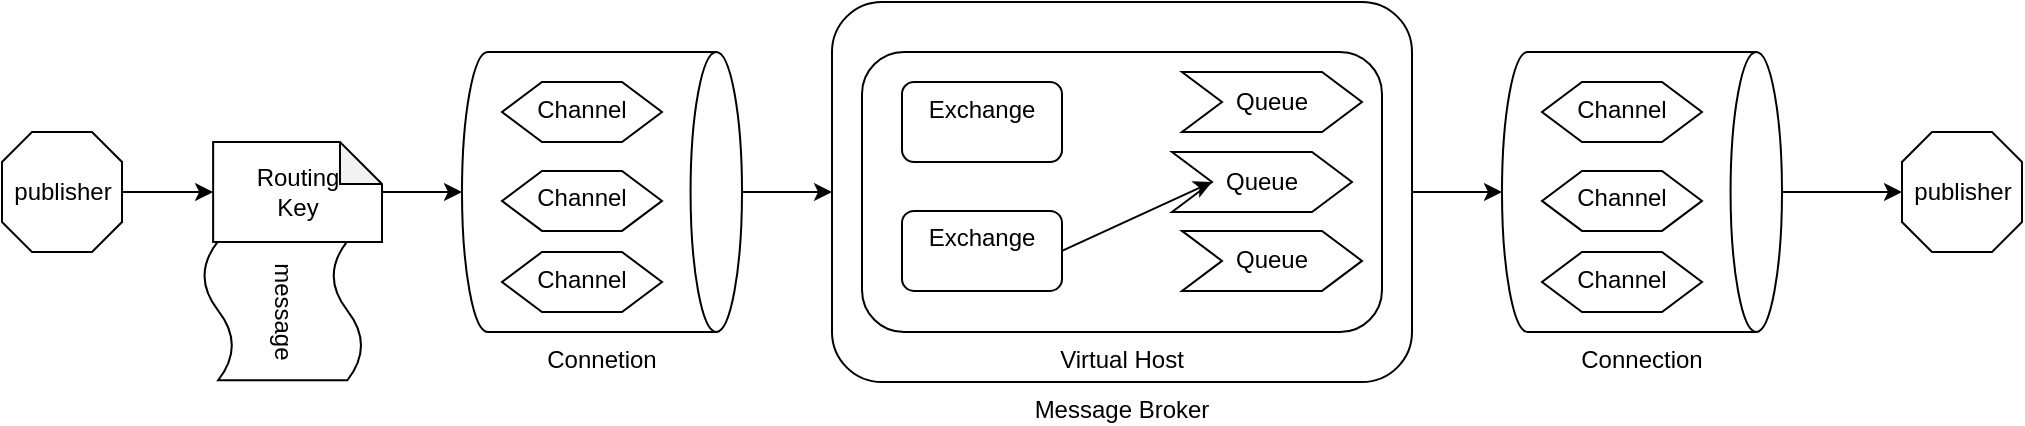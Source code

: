<mxfile version="14.9.0" type="github">
  <diagram id="pSXMaVJfG9vSArNFEclT" name="Page-1">
    <mxGraphModel dx="782" dy="469" grid="1" gridSize="10" guides="1" tooltips="1" connect="1" arrows="1" fold="1" page="1" pageScale="1" pageWidth="1169" pageHeight="827" math="0" shadow="0">
      <root>
        <mxCell id="0" />
        <mxCell id="1" parent="0" />
        <mxCell id="SAX9zWWacGMEa-CUjlbJ-36" value="" style="edgeStyle=orthogonalEdgeStyle;rounded=0;orthogonalLoop=1;jettySize=auto;html=1;" edge="1" parent="1" source="SAX9zWWacGMEa-CUjlbJ-1" target="SAX9zWWacGMEa-CUjlbJ-18">
          <mxGeometry relative="1" as="geometry" />
        </mxCell>
        <mxCell id="SAX9zWWacGMEa-CUjlbJ-1" value="publisher" style="verticalLabelPosition=middle;verticalAlign=middle;html=1;shape=mxgraph.basic.polygon;polyCoords=[[0.25,0],[0.75,0],[1,0.25],[1,0.75],[0.75,1],[0.25,1],[0,0.75],[0,0.25]];polyline=0;rotation=0;labelPosition=center;align=center;" vertex="1" parent="1">
          <mxGeometry y="105" width="60" height="60" as="geometry" />
        </mxCell>
        <mxCell id="SAX9zWWacGMEa-CUjlbJ-38" value="" style="edgeStyle=orthogonalEdgeStyle;rounded=0;orthogonalLoop=1;jettySize=auto;html=1;entryX=0;entryY=0.5;entryDx=0;entryDy=0;entryPerimeter=0;" edge="1" parent="1" source="SAX9zWWacGMEa-CUjlbJ-8" target="SAX9zWWacGMEa-CUjlbJ-28">
          <mxGeometry relative="1" as="geometry" />
        </mxCell>
        <mxCell id="SAX9zWWacGMEa-CUjlbJ-8" value="Message Broker" style="rounded=1;whiteSpace=wrap;html=1;absoluteArcSize=1;arcSize=50;strokeWidth=1;shadow=0;sketch=0;verticalAlign=top;labelPosition=center;verticalLabelPosition=bottom;align=center;" vertex="1" parent="1">
          <mxGeometry x="415" y="40" width="290" height="190" as="geometry" />
        </mxCell>
        <mxCell id="SAX9zWWacGMEa-CUjlbJ-10" value="message" style="shape=tape;whiteSpace=wrap;html=1;strokeWidth=1;size=0.19;rounded=0;shadow=0;sketch=0;verticalAlign=middle;rotation=90;labelPosition=center;verticalLabelPosition=middle;align=center;" vertex="1" parent="1">
          <mxGeometry x="105.57" y="154.44" width="69.62" height="79.75" as="geometry" />
        </mxCell>
        <mxCell id="SAX9zWWacGMEa-CUjlbJ-37" value="" style="edgeStyle=orthogonalEdgeStyle;rounded=0;orthogonalLoop=1;jettySize=auto;html=1;entryX=0;entryY=0.5;entryDx=0;entryDy=0;entryPerimeter=0;" edge="1" parent="1" source="SAX9zWWacGMEa-CUjlbJ-18" target="SAX9zWWacGMEa-CUjlbJ-7">
          <mxGeometry relative="1" as="geometry" />
        </mxCell>
        <mxCell id="SAX9zWWacGMEa-CUjlbJ-18" value="Routing&lt;br&gt;Key" style="shape=note;whiteSpace=wrap;html=1;backgroundOutline=1;darkOpacity=0.05;rounded=0;shadow=0;sketch=0;strokeWidth=1;verticalAlign=middle;labelPosition=center;verticalLabelPosition=middle;align=center;size=21;" vertex="1" parent="1">
          <mxGeometry x="105.57" y="110" width="84.43" height="50" as="geometry" />
        </mxCell>
        <mxCell id="SAX9zWWacGMEa-CUjlbJ-33" style="edgeStyle=orthogonalEdgeStyle;rounded=0;orthogonalLoop=1;jettySize=auto;html=1;exitX=1;exitY=0.5;exitDx=0;exitDy=0;exitPerimeter=0;entryX=0;entryY=0.5;entryDx=0;entryDy=0;" edge="1" parent="1" source="SAX9zWWacGMEa-CUjlbJ-7" target="SAX9zWWacGMEa-CUjlbJ-8">
          <mxGeometry relative="1" as="geometry" />
        </mxCell>
        <mxCell id="SAX9zWWacGMEa-CUjlbJ-39" value="publisher" style="verticalLabelPosition=middle;verticalAlign=middle;html=1;shape=mxgraph.basic.polygon;polyCoords=[[0.25,0],[0.75,0],[1,0.25],[1,0.75],[0.75,1],[0.25,1],[0,0.75],[0,0.25]];polyline=0;rotation=0;labelPosition=center;align=center;" vertex="1" parent="1">
          <mxGeometry x="950" y="105" width="60" height="60" as="geometry" />
        </mxCell>
        <mxCell id="SAX9zWWacGMEa-CUjlbJ-40" value="" style="edgeStyle=orthogonalEdgeStyle;rounded=0;orthogonalLoop=1;jettySize=auto;html=1;" edge="1" parent="1" source="SAX9zWWacGMEa-CUjlbJ-28" target="SAX9zWWacGMEa-CUjlbJ-39">
          <mxGeometry relative="1" as="geometry" />
        </mxCell>
        <mxCell id="SAX9zWWacGMEa-CUjlbJ-42" value="Virtual Host" style="rounded=1;whiteSpace=wrap;html=1;shadow=0;sketch=0;strokeWidth=1;verticalAlign=top;labelPosition=center;verticalLabelPosition=bottom;align=center;" vertex="1" parent="1">
          <mxGeometry x="430" y="65" width="260" height="140" as="geometry" />
        </mxCell>
        <mxCell id="SAX9zWWacGMEa-CUjlbJ-43" value="Exchange" style="rounded=1;whiteSpace=wrap;html=1;shadow=0;sketch=0;strokeWidth=1;verticalAlign=top;" vertex="1" parent="1">
          <mxGeometry x="450" y="80" width="80" height="40" as="geometry" />
        </mxCell>
        <mxCell id="SAX9zWWacGMEa-CUjlbJ-44" value="Exchange" style="rounded=1;whiteSpace=wrap;html=1;shadow=0;sketch=0;strokeWidth=1;verticalAlign=top;" vertex="1" parent="1">
          <mxGeometry x="450" y="144.44" width="80" height="40" as="geometry" />
        </mxCell>
        <mxCell id="SAX9zWWacGMEa-CUjlbJ-45" value="" style="group" vertex="1" connectable="0" parent="1">
          <mxGeometry x="230" y="65" width="140" height="140" as="geometry" />
        </mxCell>
        <mxCell id="SAX9zWWacGMEa-CUjlbJ-7" value="Connetion" style="strokeWidth=1;html=1;shape=mxgraph.flowchart.direct_data;whiteSpace=wrap;shadow=0;sketch=0;verticalAlign=top;labelPosition=center;verticalLabelPosition=bottom;align=center;" vertex="1" parent="SAX9zWWacGMEa-CUjlbJ-45">
          <mxGeometry width="140" height="140" as="geometry" />
        </mxCell>
        <mxCell id="SAX9zWWacGMEa-CUjlbJ-21" value="Channel" style="shape=hexagon;perimeter=hexagonPerimeter2;whiteSpace=wrap;html=1;fixedSize=1;rounded=0;shadow=0;sketch=0;strokeWidth=1;verticalAlign=top;" vertex="1" parent="SAX9zWWacGMEa-CUjlbJ-45">
          <mxGeometry x="20" y="15" width="80" height="30" as="geometry" />
        </mxCell>
        <mxCell id="SAX9zWWacGMEa-CUjlbJ-22" value="Channel" style="shape=hexagon;perimeter=hexagonPerimeter2;whiteSpace=wrap;html=1;fixedSize=1;rounded=0;shadow=0;sketch=0;strokeWidth=1;verticalAlign=top;" vertex="1" parent="SAX9zWWacGMEa-CUjlbJ-45">
          <mxGeometry x="20" y="59.44" width="80" height="30" as="geometry" />
        </mxCell>
        <mxCell id="SAX9zWWacGMEa-CUjlbJ-23" value="Channel" style="shape=hexagon;perimeter=hexagonPerimeter2;whiteSpace=wrap;html=1;fixedSize=1;rounded=0;shadow=0;sketch=0;strokeWidth=1;verticalAlign=top;" vertex="1" parent="SAX9zWWacGMEa-CUjlbJ-45">
          <mxGeometry x="20" y="100" width="80" height="30" as="geometry" />
        </mxCell>
        <mxCell id="SAX9zWWacGMEa-CUjlbJ-47" value="" style="group" vertex="1" connectable="0" parent="1">
          <mxGeometry x="750" y="65" width="140" height="140" as="geometry" />
        </mxCell>
        <mxCell id="SAX9zWWacGMEa-CUjlbJ-28" value="Connection" style="strokeWidth=1;html=1;shape=mxgraph.flowchart.direct_data;whiteSpace=wrap;shadow=0;sketch=0;verticalAlign=top;labelPosition=center;verticalLabelPosition=bottom;align=center;" vertex="1" parent="SAX9zWWacGMEa-CUjlbJ-47">
          <mxGeometry width="140" height="140" as="geometry" />
        </mxCell>
        <mxCell id="SAX9zWWacGMEa-CUjlbJ-29" value="Channel" style="shape=hexagon;perimeter=hexagonPerimeter2;whiteSpace=wrap;html=1;fixedSize=1;rounded=0;shadow=0;sketch=0;strokeWidth=1;verticalAlign=top;" vertex="1" parent="SAX9zWWacGMEa-CUjlbJ-47">
          <mxGeometry x="20" y="15" width="80" height="30" as="geometry" />
        </mxCell>
        <mxCell id="SAX9zWWacGMEa-CUjlbJ-30" value="Channel" style="shape=hexagon;perimeter=hexagonPerimeter2;whiteSpace=wrap;html=1;fixedSize=1;rounded=0;shadow=0;sketch=0;strokeWidth=1;verticalAlign=top;" vertex="1" parent="SAX9zWWacGMEa-CUjlbJ-47">
          <mxGeometry x="20" y="59.44" width="80" height="30" as="geometry" />
        </mxCell>
        <mxCell id="SAX9zWWacGMEa-CUjlbJ-46" value="Channel" style="shape=hexagon;perimeter=hexagonPerimeter2;whiteSpace=wrap;html=1;fixedSize=1;rounded=0;shadow=0;sketch=0;strokeWidth=1;verticalAlign=top;" vertex="1" parent="SAX9zWWacGMEa-CUjlbJ-47">
          <mxGeometry x="20" y="100" width="80" height="30" as="geometry" />
        </mxCell>
        <mxCell id="SAX9zWWacGMEa-CUjlbJ-48" value="Queue" style="shape=step;perimeter=stepPerimeter;whiteSpace=wrap;html=1;fixedSize=1;rounded=0;shadow=0;sketch=0;strokeWidth=1;verticalAlign=middle;labelPosition=center;verticalLabelPosition=middle;align=center;" vertex="1" parent="1">
          <mxGeometry x="585" y="115" width="90" height="30" as="geometry" />
        </mxCell>
        <mxCell id="SAX9zWWacGMEa-CUjlbJ-49" value="Queue" style="shape=step;perimeter=stepPerimeter;whiteSpace=wrap;html=1;fixedSize=1;rounded=0;shadow=0;sketch=0;strokeWidth=1;verticalAlign=middle;labelPosition=center;verticalLabelPosition=middle;align=center;" vertex="1" parent="1">
          <mxGeometry x="590" y="75" width="90" height="30" as="geometry" />
        </mxCell>
        <mxCell id="SAX9zWWacGMEa-CUjlbJ-50" value="Queue" style="shape=step;perimeter=stepPerimeter;whiteSpace=wrap;html=1;fixedSize=1;rounded=0;shadow=0;sketch=0;strokeWidth=1;verticalAlign=middle;labelPosition=center;verticalLabelPosition=middle;align=center;size=20;" vertex="1" parent="1">
          <mxGeometry x="590" y="154.44" width="90" height="30" as="geometry" />
        </mxCell>
        <mxCell id="SAX9zWWacGMEa-CUjlbJ-53" value="" style="endArrow=classic;html=1;entryX=0;entryY=0.5;entryDx=0;entryDy=0;exitX=1;exitY=0.5;exitDx=0;exitDy=0;rounded=0;jumpStyle=arc;" edge="1" parent="1" source="SAX9zWWacGMEa-CUjlbJ-44" target="SAX9zWWacGMEa-CUjlbJ-48">
          <mxGeometry width="50" height="50" relative="1" as="geometry">
            <mxPoint x="530" y="165" as="sourcePoint" />
            <mxPoint x="580" y="115" as="targetPoint" />
          </mxGeometry>
        </mxCell>
      </root>
    </mxGraphModel>
  </diagram>
</mxfile>
